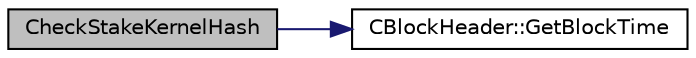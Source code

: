 digraph "CheckStakeKernelHash"
{
  edge [fontname="Helvetica",fontsize="10",labelfontname="Helvetica",labelfontsize="10"];
  node [fontname="Helvetica",fontsize="10",shape=record];
  rankdir="LR";
  Node5 [label="CheckStakeKernelHash",height=0.2,width=0.4,color="black", fillcolor="grey75", style="filled", fontcolor="black"];
  Node5 -> Node6 [color="midnightblue",fontsize="10",style="solid",fontname="Helvetica"];
  Node6 [label="CBlockHeader::GetBlockTime",height=0.2,width=0.4,color="black", fillcolor="white", style="filled",URL="$class_c_block_header.html#abad634d81d4c810390fa2080d79633e8"];
}
